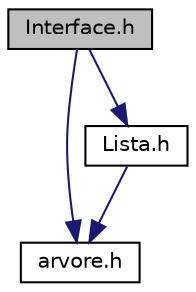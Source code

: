 digraph "Interface.h"
{
  edge [fontname="Helvetica",fontsize="10",labelfontname="Helvetica",labelfontsize="10"];
  node [fontname="Helvetica",fontsize="10",shape=record];
  Node1 [label="Interface.h",height=0.2,width=0.4,color="black", fillcolor="grey75", style="filled", fontcolor="black"];
  Node1 -> Node2 [color="midnightblue",fontsize="10",style="solid",fontname="Helvetica"];
  Node2 [label="arvore.h",height=0.2,width=0.4,color="black", fillcolor="white", style="filled",URL="$arvore_8h_source.html"];
  Node1 -> Node3 [color="midnightblue",fontsize="10",style="solid",fontname="Helvetica"];
  Node3 [label="Lista.h",height=0.2,width=0.4,color="black", fillcolor="white", style="filled",URL="$_lista_8h.html"];
  Node3 -> Node2 [color="midnightblue",fontsize="10",style="solid",fontname="Helvetica"];
}
